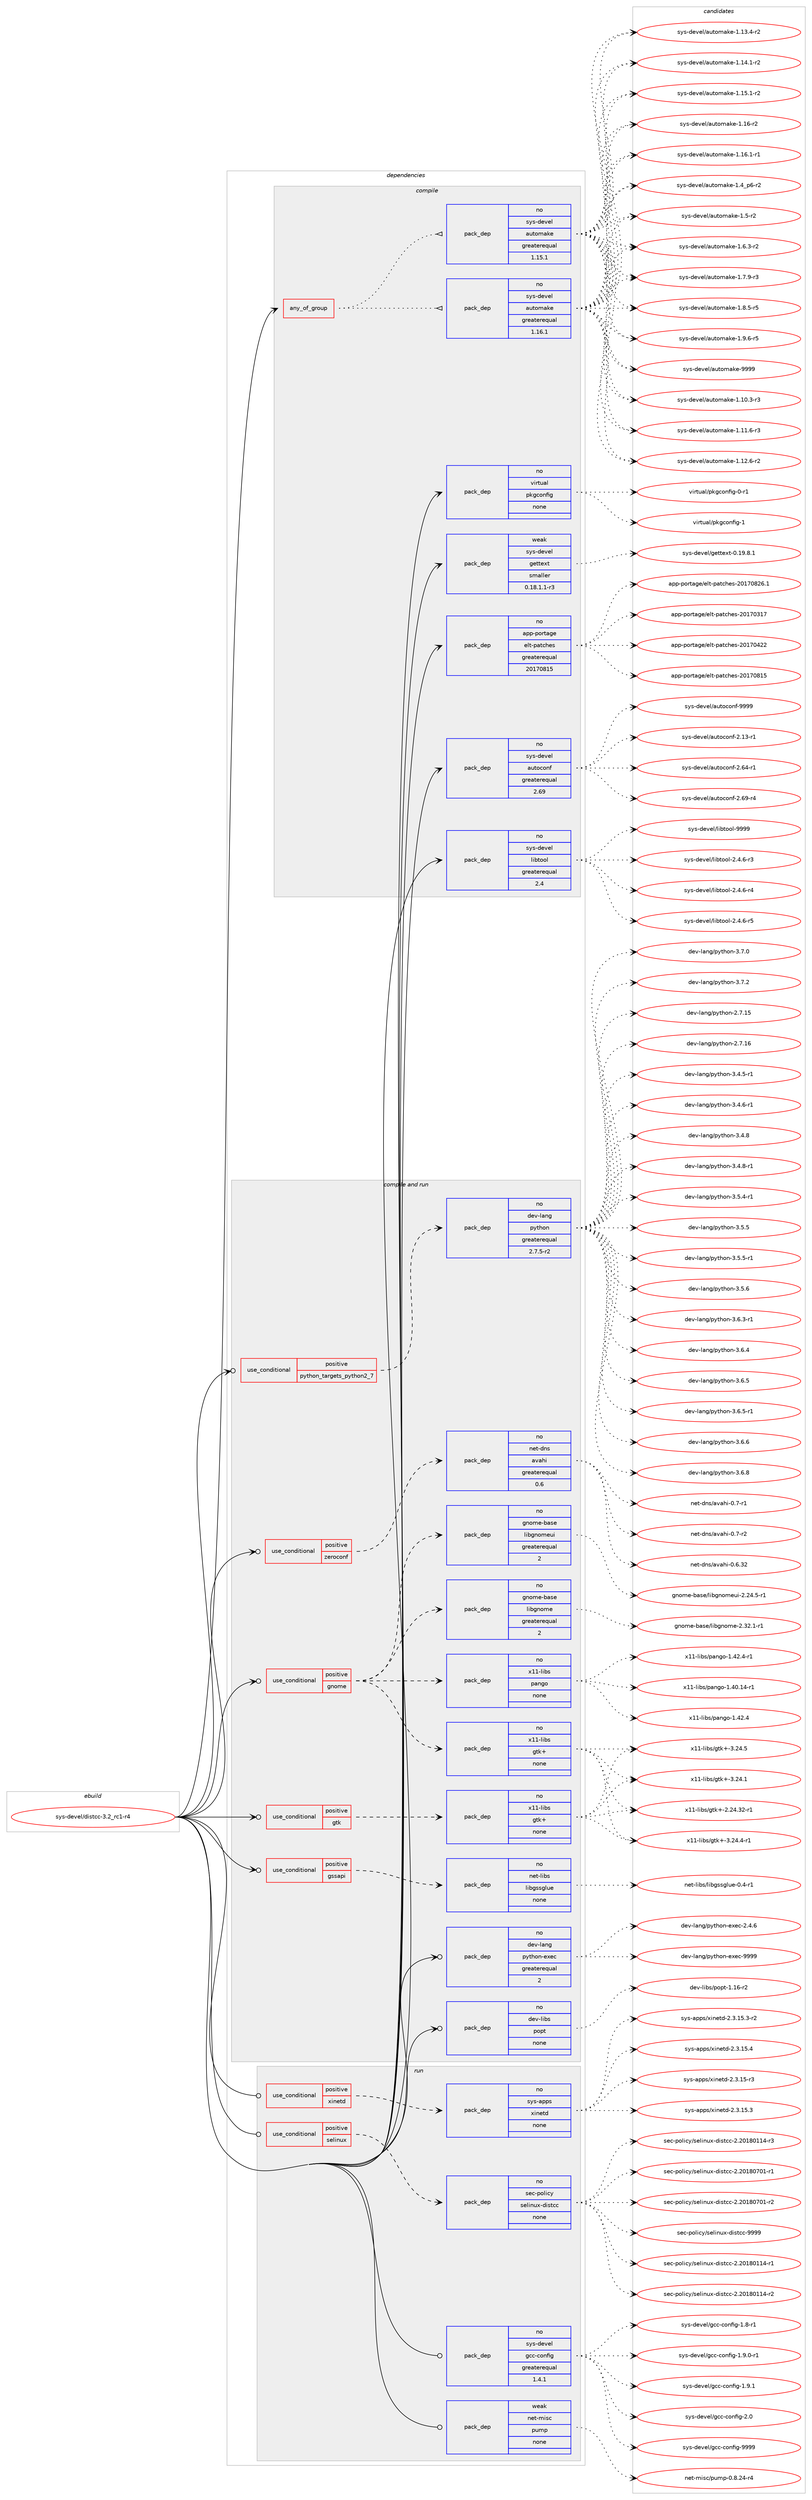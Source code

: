 digraph prolog {

# *************
# Graph options
# *************

newrank=true;
concentrate=true;
compound=true;
graph [rankdir=LR,fontname=Helvetica,fontsize=10,ranksep=1.5];#, ranksep=2.5, nodesep=0.2];
edge  [arrowhead=vee];
node  [fontname=Helvetica,fontsize=10];

# **********
# The ebuild
# **********

subgraph cluster_leftcol {
color=gray;
rank=same;
label=<<i>ebuild</i>>;
id [label="sys-devel/distcc-3.2_rc1-r4", color=red, width=4, href="../sys-devel/distcc-3.2_rc1-r4.svg"];
}

# ****************
# The dependencies
# ****************

subgraph cluster_midcol {
color=gray;
label=<<i>dependencies</i>>;
subgraph cluster_compile {
fillcolor="#eeeeee";
style=filled;
label=<<i>compile</i>>;
subgraph any27422 {
dependency1727166 [label=<<TABLE BORDER="0" CELLBORDER="1" CELLSPACING="0" CELLPADDING="4"><TR><TD CELLPADDING="10">any_of_group</TD></TR></TABLE>>, shape=none, color=red];subgraph pack1239362 {
dependency1727167 [label=<<TABLE BORDER="0" CELLBORDER="1" CELLSPACING="0" CELLPADDING="4" WIDTH="220"><TR><TD ROWSPAN="6" CELLPADDING="30">pack_dep</TD></TR><TR><TD WIDTH="110">no</TD></TR><TR><TD>sys-devel</TD></TR><TR><TD>automake</TD></TR><TR><TD>greaterequal</TD></TR><TR><TD>1.16.1</TD></TR></TABLE>>, shape=none, color=blue];
}
dependency1727166:e -> dependency1727167:w [weight=20,style="dotted",arrowhead="oinv"];
subgraph pack1239363 {
dependency1727168 [label=<<TABLE BORDER="0" CELLBORDER="1" CELLSPACING="0" CELLPADDING="4" WIDTH="220"><TR><TD ROWSPAN="6" CELLPADDING="30">pack_dep</TD></TR><TR><TD WIDTH="110">no</TD></TR><TR><TD>sys-devel</TD></TR><TR><TD>automake</TD></TR><TR><TD>greaterequal</TD></TR><TR><TD>1.15.1</TD></TR></TABLE>>, shape=none, color=blue];
}
dependency1727166:e -> dependency1727168:w [weight=20,style="dotted",arrowhead="oinv"];
}
id:e -> dependency1727166:w [weight=20,style="solid",arrowhead="vee"];
subgraph pack1239364 {
dependency1727169 [label=<<TABLE BORDER="0" CELLBORDER="1" CELLSPACING="0" CELLPADDING="4" WIDTH="220"><TR><TD ROWSPAN="6" CELLPADDING="30">pack_dep</TD></TR><TR><TD WIDTH="110">no</TD></TR><TR><TD>app-portage</TD></TR><TR><TD>elt-patches</TD></TR><TR><TD>greaterequal</TD></TR><TR><TD>20170815</TD></TR></TABLE>>, shape=none, color=blue];
}
id:e -> dependency1727169:w [weight=20,style="solid",arrowhead="vee"];
subgraph pack1239365 {
dependency1727170 [label=<<TABLE BORDER="0" CELLBORDER="1" CELLSPACING="0" CELLPADDING="4" WIDTH="220"><TR><TD ROWSPAN="6" CELLPADDING="30">pack_dep</TD></TR><TR><TD WIDTH="110">no</TD></TR><TR><TD>sys-devel</TD></TR><TR><TD>autoconf</TD></TR><TR><TD>greaterequal</TD></TR><TR><TD>2.69</TD></TR></TABLE>>, shape=none, color=blue];
}
id:e -> dependency1727170:w [weight=20,style="solid",arrowhead="vee"];
subgraph pack1239366 {
dependency1727171 [label=<<TABLE BORDER="0" CELLBORDER="1" CELLSPACING="0" CELLPADDING="4" WIDTH="220"><TR><TD ROWSPAN="6" CELLPADDING="30">pack_dep</TD></TR><TR><TD WIDTH="110">no</TD></TR><TR><TD>sys-devel</TD></TR><TR><TD>libtool</TD></TR><TR><TD>greaterequal</TD></TR><TR><TD>2.4</TD></TR></TABLE>>, shape=none, color=blue];
}
id:e -> dependency1727171:w [weight=20,style="solid",arrowhead="vee"];
subgraph pack1239367 {
dependency1727172 [label=<<TABLE BORDER="0" CELLBORDER="1" CELLSPACING="0" CELLPADDING="4" WIDTH="220"><TR><TD ROWSPAN="6" CELLPADDING="30">pack_dep</TD></TR><TR><TD WIDTH="110">no</TD></TR><TR><TD>virtual</TD></TR><TR><TD>pkgconfig</TD></TR><TR><TD>none</TD></TR><TR><TD></TD></TR></TABLE>>, shape=none, color=blue];
}
id:e -> dependency1727172:w [weight=20,style="solid",arrowhead="vee"];
subgraph pack1239368 {
dependency1727173 [label=<<TABLE BORDER="0" CELLBORDER="1" CELLSPACING="0" CELLPADDING="4" WIDTH="220"><TR><TD ROWSPAN="6" CELLPADDING="30">pack_dep</TD></TR><TR><TD WIDTH="110">weak</TD></TR><TR><TD>sys-devel</TD></TR><TR><TD>gettext</TD></TR><TR><TD>smaller</TD></TR><TR><TD>0.18.1.1-r3</TD></TR></TABLE>>, shape=none, color=blue];
}
id:e -> dependency1727173:w [weight=20,style="solid",arrowhead="vee"];
}
subgraph cluster_compileandrun {
fillcolor="#eeeeee";
style=filled;
label=<<i>compile and run</i>>;
subgraph cond459494 {
dependency1727174 [label=<<TABLE BORDER="0" CELLBORDER="1" CELLSPACING="0" CELLPADDING="4"><TR><TD ROWSPAN="3" CELLPADDING="10">use_conditional</TD></TR><TR><TD>positive</TD></TR><TR><TD>gnome</TD></TR></TABLE>>, shape=none, color=red];
subgraph pack1239369 {
dependency1727175 [label=<<TABLE BORDER="0" CELLBORDER="1" CELLSPACING="0" CELLPADDING="4" WIDTH="220"><TR><TD ROWSPAN="6" CELLPADDING="30">pack_dep</TD></TR><TR><TD WIDTH="110">no</TD></TR><TR><TD>gnome-base</TD></TR><TR><TD>libgnome</TD></TR><TR><TD>greaterequal</TD></TR><TR><TD>2</TD></TR></TABLE>>, shape=none, color=blue];
}
dependency1727174:e -> dependency1727175:w [weight=20,style="dashed",arrowhead="vee"];
subgraph pack1239370 {
dependency1727176 [label=<<TABLE BORDER="0" CELLBORDER="1" CELLSPACING="0" CELLPADDING="4" WIDTH="220"><TR><TD ROWSPAN="6" CELLPADDING="30">pack_dep</TD></TR><TR><TD WIDTH="110">no</TD></TR><TR><TD>gnome-base</TD></TR><TR><TD>libgnomeui</TD></TR><TR><TD>greaterequal</TD></TR><TR><TD>2</TD></TR></TABLE>>, shape=none, color=blue];
}
dependency1727174:e -> dependency1727176:w [weight=20,style="dashed",arrowhead="vee"];
subgraph pack1239371 {
dependency1727177 [label=<<TABLE BORDER="0" CELLBORDER="1" CELLSPACING="0" CELLPADDING="4" WIDTH="220"><TR><TD ROWSPAN="6" CELLPADDING="30">pack_dep</TD></TR><TR><TD WIDTH="110">no</TD></TR><TR><TD>x11-libs</TD></TR><TR><TD>gtk+</TD></TR><TR><TD>none</TD></TR><TR><TD></TD></TR></TABLE>>, shape=none, color=blue];
}
dependency1727174:e -> dependency1727177:w [weight=20,style="dashed",arrowhead="vee"];
subgraph pack1239372 {
dependency1727178 [label=<<TABLE BORDER="0" CELLBORDER="1" CELLSPACING="0" CELLPADDING="4" WIDTH="220"><TR><TD ROWSPAN="6" CELLPADDING="30">pack_dep</TD></TR><TR><TD WIDTH="110">no</TD></TR><TR><TD>x11-libs</TD></TR><TR><TD>pango</TD></TR><TR><TD>none</TD></TR><TR><TD></TD></TR></TABLE>>, shape=none, color=blue];
}
dependency1727174:e -> dependency1727178:w [weight=20,style="dashed",arrowhead="vee"];
}
id:e -> dependency1727174:w [weight=20,style="solid",arrowhead="odotvee"];
subgraph cond459495 {
dependency1727179 [label=<<TABLE BORDER="0" CELLBORDER="1" CELLSPACING="0" CELLPADDING="4"><TR><TD ROWSPAN="3" CELLPADDING="10">use_conditional</TD></TR><TR><TD>positive</TD></TR><TR><TD>gssapi</TD></TR></TABLE>>, shape=none, color=red];
subgraph pack1239373 {
dependency1727180 [label=<<TABLE BORDER="0" CELLBORDER="1" CELLSPACING="0" CELLPADDING="4" WIDTH="220"><TR><TD ROWSPAN="6" CELLPADDING="30">pack_dep</TD></TR><TR><TD WIDTH="110">no</TD></TR><TR><TD>net-libs</TD></TR><TR><TD>libgssglue</TD></TR><TR><TD>none</TD></TR><TR><TD></TD></TR></TABLE>>, shape=none, color=blue];
}
dependency1727179:e -> dependency1727180:w [weight=20,style="dashed",arrowhead="vee"];
}
id:e -> dependency1727179:w [weight=20,style="solid",arrowhead="odotvee"];
subgraph cond459496 {
dependency1727181 [label=<<TABLE BORDER="0" CELLBORDER="1" CELLSPACING="0" CELLPADDING="4"><TR><TD ROWSPAN="3" CELLPADDING="10">use_conditional</TD></TR><TR><TD>positive</TD></TR><TR><TD>gtk</TD></TR></TABLE>>, shape=none, color=red];
subgraph pack1239374 {
dependency1727182 [label=<<TABLE BORDER="0" CELLBORDER="1" CELLSPACING="0" CELLPADDING="4" WIDTH="220"><TR><TD ROWSPAN="6" CELLPADDING="30">pack_dep</TD></TR><TR><TD WIDTH="110">no</TD></TR><TR><TD>x11-libs</TD></TR><TR><TD>gtk+</TD></TR><TR><TD>none</TD></TR><TR><TD></TD></TR></TABLE>>, shape=none, color=blue];
}
dependency1727181:e -> dependency1727182:w [weight=20,style="dashed",arrowhead="vee"];
}
id:e -> dependency1727181:w [weight=20,style="solid",arrowhead="odotvee"];
subgraph cond459497 {
dependency1727183 [label=<<TABLE BORDER="0" CELLBORDER="1" CELLSPACING="0" CELLPADDING="4"><TR><TD ROWSPAN="3" CELLPADDING="10">use_conditional</TD></TR><TR><TD>positive</TD></TR><TR><TD>python_targets_python2_7</TD></TR></TABLE>>, shape=none, color=red];
subgraph pack1239375 {
dependency1727184 [label=<<TABLE BORDER="0" CELLBORDER="1" CELLSPACING="0" CELLPADDING="4" WIDTH="220"><TR><TD ROWSPAN="6" CELLPADDING="30">pack_dep</TD></TR><TR><TD WIDTH="110">no</TD></TR><TR><TD>dev-lang</TD></TR><TR><TD>python</TD></TR><TR><TD>greaterequal</TD></TR><TR><TD>2.7.5-r2</TD></TR></TABLE>>, shape=none, color=blue];
}
dependency1727183:e -> dependency1727184:w [weight=20,style="dashed",arrowhead="vee"];
}
id:e -> dependency1727183:w [weight=20,style="solid",arrowhead="odotvee"];
subgraph cond459498 {
dependency1727185 [label=<<TABLE BORDER="0" CELLBORDER="1" CELLSPACING="0" CELLPADDING="4"><TR><TD ROWSPAN="3" CELLPADDING="10">use_conditional</TD></TR><TR><TD>positive</TD></TR><TR><TD>zeroconf</TD></TR></TABLE>>, shape=none, color=red];
subgraph pack1239376 {
dependency1727186 [label=<<TABLE BORDER="0" CELLBORDER="1" CELLSPACING="0" CELLPADDING="4" WIDTH="220"><TR><TD ROWSPAN="6" CELLPADDING="30">pack_dep</TD></TR><TR><TD WIDTH="110">no</TD></TR><TR><TD>net-dns</TD></TR><TR><TD>avahi</TD></TR><TR><TD>greaterequal</TD></TR><TR><TD>0.6</TD></TR></TABLE>>, shape=none, color=blue];
}
dependency1727185:e -> dependency1727186:w [weight=20,style="dashed",arrowhead="vee"];
}
id:e -> dependency1727185:w [weight=20,style="solid",arrowhead="odotvee"];
subgraph pack1239377 {
dependency1727187 [label=<<TABLE BORDER="0" CELLBORDER="1" CELLSPACING="0" CELLPADDING="4" WIDTH="220"><TR><TD ROWSPAN="6" CELLPADDING="30">pack_dep</TD></TR><TR><TD WIDTH="110">no</TD></TR><TR><TD>dev-lang</TD></TR><TR><TD>python-exec</TD></TR><TR><TD>greaterequal</TD></TR><TR><TD>2</TD></TR></TABLE>>, shape=none, color=blue];
}
id:e -> dependency1727187:w [weight=20,style="solid",arrowhead="odotvee"];
subgraph pack1239378 {
dependency1727188 [label=<<TABLE BORDER="0" CELLBORDER="1" CELLSPACING="0" CELLPADDING="4" WIDTH="220"><TR><TD ROWSPAN="6" CELLPADDING="30">pack_dep</TD></TR><TR><TD WIDTH="110">no</TD></TR><TR><TD>dev-libs</TD></TR><TR><TD>popt</TD></TR><TR><TD>none</TD></TR><TR><TD></TD></TR></TABLE>>, shape=none, color=blue];
}
id:e -> dependency1727188:w [weight=20,style="solid",arrowhead="odotvee"];
}
subgraph cluster_run {
fillcolor="#eeeeee";
style=filled;
label=<<i>run</i>>;
subgraph cond459499 {
dependency1727189 [label=<<TABLE BORDER="0" CELLBORDER="1" CELLSPACING="0" CELLPADDING="4"><TR><TD ROWSPAN="3" CELLPADDING="10">use_conditional</TD></TR><TR><TD>positive</TD></TR><TR><TD>selinux</TD></TR></TABLE>>, shape=none, color=red];
subgraph pack1239379 {
dependency1727190 [label=<<TABLE BORDER="0" CELLBORDER="1" CELLSPACING="0" CELLPADDING="4" WIDTH="220"><TR><TD ROWSPAN="6" CELLPADDING="30">pack_dep</TD></TR><TR><TD WIDTH="110">no</TD></TR><TR><TD>sec-policy</TD></TR><TR><TD>selinux-distcc</TD></TR><TR><TD>none</TD></TR><TR><TD></TD></TR></TABLE>>, shape=none, color=blue];
}
dependency1727189:e -> dependency1727190:w [weight=20,style="dashed",arrowhead="vee"];
}
id:e -> dependency1727189:w [weight=20,style="solid",arrowhead="odot"];
subgraph cond459500 {
dependency1727191 [label=<<TABLE BORDER="0" CELLBORDER="1" CELLSPACING="0" CELLPADDING="4"><TR><TD ROWSPAN="3" CELLPADDING="10">use_conditional</TD></TR><TR><TD>positive</TD></TR><TR><TD>xinetd</TD></TR></TABLE>>, shape=none, color=red];
subgraph pack1239380 {
dependency1727192 [label=<<TABLE BORDER="0" CELLBORDER="1" CELLSPACING="0" CELLPADDING="4" WIDTH="220"><TR><TD ROWSPAN="6" CELLPADDING="30">pack_dep</TD></TR><TR><TD WIDTH="110">no</TD></TR><TR><TD>sys-apps</TD></TR><TR><TD>xinetd</TD></TR><TR><TD>none</TD></TR><TR><TD></TD></TR></TABLE>>, shape=none, color=blue];
}
dependency1727191:e -> dependency1727192:w [weight=20,style="dashed",arrowhead="vee"];
}
id:e -> dependency1727191:w [weight=20,style="solid",arrowhead="odot"];
subgraph pack1239381 {
dependency1727193 [label=<<TABLE BORDER="0" CELLBORDER="1" CELLSPACING="0" CELLPADDING="4" WIDTH="220"><TR><TD ROWSPAN="6" CELLPADDING="30">pack_dep</TD></TR><TR><TD WIDTH="110">no</TD></TR><TR><TD>sys-devel</TD></TR><TR><TD>gcc-config</TD></TR><TR><TD>greaterequal</TD></TR><TR><TD>1.4.1</TD></TR></TABLE>>, shape=none, color=blue];
}
id:e -> dependency1727193:w [weight=20,style="solid",arrowhead="odot"];
subgraph pack1239382 {
dependency1727194 [label=<<TABLE BORDER="0" CELLBORDER="1" CELLSPACING="0" CELLPADDING="4" WIDTH="220"><TR><TD ROWSPAN="6" CELLPADDING="30">pack_dep</TD></TR><TR><TD WIDTH="110">weak</TD></TR><TR><TD>net-misc</TD></TR><TR><TD>pump</TD></TR><TR><TD>none</TD></TR><TR><TD></TD></TR></TABLE>>, shape=none, color=blue];
}
id:e -> dependency1727194:w [weight=20,style="solid",arrowhead="odot"];
}
}

# **************
# The candidates
# **************

subgraph cluster_choices {
rank=same;
color=gray;
label=<<i>candidates</i>>;

subgraph choice1239362 {
color=black;
nodesep=1;
choice11512111545100101118101108479711711611110997107101454946494846514511451 [label="sys-devel/automake-1.10.3-r3", color=red, width=4,href="../sys-devel/automake-1.10.3-r3.svg"];
choice11512111545100101118101108479711711611110997107101454946494946544511451 [label="sys-devel/automake-1.11.6-r3", color=red, width=4,href="../sys-devel/automake-1.11.6-r3.svg"];
choice11512111545100101118101108479711711611110997107101454946495046544511450 [label="sys-devel/automake-1.12.6-r2", color=red, width=4,href="../sys-devel/automake-1.12.6-r2.svg"];
choice11512111545100101118101108479711711611110997107101454946495146524511450 [label="sys-devel/automake-1.13.4-r2", color=red, width=4,href="../sys-devel/automake-1.13.4-r2.svg"];
choice11512111545100101118101108479711711611110997107101454946495246494511450 [label="sys-devel/automake-1.14.1-r2", color=red, width=4,href="../sys-devel/automake-1.14.1-r2.svg"];
choice11512111545100101118101108479711711611110997107101454946495346494511450 [label="sys-devel/automake-1.15.1-r2", color=red, width=4,href="../sys-devel/automake-1.15.1-r2.svg"];
choice1151211154510010111810110847971171161111099710710145494649544511450 [label="sys-devel/automake-1.16-r2", color=red, width=4,href="../sys-devel/automake-1.16-r2.svg"];
choice11512111545100101118101108479711711611110997107101454946495446494511449 [label="sys-devel/automake-1.16.1-r1", color=red, width=4,href="../sys-devel/automake-1.16.1-r1.svg"];
choice115121115451001011181011084797117116111109971071014549465295112544511450 [label="sys-devel/automake-1.4_p6-r2", color=red, width=4,href="../sys-devel/automake-1.4_p6-r2.svg"];
choice11512111545100101118101108479711711611110997107101454946534511450 [label="sys-devel/automake-1.5-r2", color=red, width=4,href="../sys-devel/automake-1.5-r2.svg"];
choice115121115451001011181011084797117116111109971071014549465446514511450 [label="sys-devel/automake-1.6.3-r2", color=red, width=4,href="../sys-devel/automake-1.6.3-r2.svg"];
choice115121115451001011181011084797117116111109971071014549465546574511451 [label="sys-devel/automake-1.7.9-r3", color=red, width=4,href="../sys-devel/automake-1.7.9-r3.svg"];
choice115121115451001011181011084797117116111109971071014549465646534511453 [label="sys-devel/automake-1.8.5-r5", color=red, width=4,href="../sys-devel/automake-1.8.5-r5.svg"];
choice115121115451001011181011084797117116111109971071014549465746544511453 [label="sys-devel/automake-1.9.6-r5", color=red, width=4,href="../sys-devel/automake-1.9.6-r5.svg"];
choice115121115451001011181011084797117116111109971071014557575757 [label="sys-devel/automake-9999", color=red, width=4,href="../sys-devel/automake-9999.svg"];
dependency1727167:e -> choice11512111545100101118101108479711711611110997107101454946494846514511451:w [style=dotted,weight="100"];
dependency1727167:e -> choice11512111545100101118101108479711711611110997107101454946494946544511451:w [style=dotted,weight="100"];
dependency1727167:e -> choice11512111545100101118101108479711711611110997107101454946495046544511450:w [style=dotted,weight="100"];
dependency1727167:e -> choice11512111545100101118101108479711711611110997107101454946495146524511450:w [style=dotted,weight="100"];
dependency1727167:e -> choice11512111545100101118101108479711711611110997107101454946495246494511450:w [style=dotted,weight="100"];
dependency1727167:e -> choice11512111545100101118101108479711711611110997107101454946495346494511450:w [style=dotted,weight="100"];
dependency1727167:e -> choice1151211154510010111810110847971171161111099710710145494649544511450:w [style=dotted,weight="100"];
dependency1727167:e -> choice11512111545100101118101108479711711611110997107101454946495446494511449:w [style=dotted,weight="100"];
dependency1727167:e -> choice115121115451001011181011084797117116111109971071014549465295112544511450:w [style=dotted,weight="100"];
dependency1727167:e -> choice11512111545100101118101108479711711611110997107101454946534511450:w [style=dotted,weight="100"];
dependency1727167:e -> choice115121115451001011181011084797117116111109971071014549465446514511450:w [style=dotted,weight="100"];
dependency1727167:e -> choice115121115451001011181011084797117116111109971071014549465546574511451:w [style=dotted,weight="100"];
dependency1727167:e -> choice115121115451001011181011084797117116111109971071014549465646534511453:w [style=dotted,weight="100"];
dependency1727167:e -> choice115121115451001011181011084797117116111109971071014549465746544511453:w [style=dotted,weight="100"];
dependency1727167:e -> choice115121115451001011181011084797117116111109971071014557575757:w [style=dotted,weight="100"];
}
subgraph choice1239363 {
color=black;
nodesep=1;
choice11512111545100101118101108479711711611110997107101454946494846514511451 [label="sys-devel/automake-1.10.3-r3", color=red, width=4,href="../sys-devel/automake-1.10.3-r3.svg"];
choice11512111545100101118101108479711711611110997107101454946494946544511451 [label="sys-devel/automake-1.11.6-r3", color=red, width=4,href="../sys-devel/automake-1.11.6-r3.svg"];
choice11512111545100101118101108479711711611110997107101454946495046544511450 [label="sys-devel/automake-1.12.6-r2", color=red, width=4,href="../sys-devel/automake-1.12.6-r2.svg"];
choice11512111545100101118101108479711711611110997107101454946495146524511450 [label="sys-devel/automake-1.13.4-r2", color=red, width=4,href="../sys-devel/automake-1.13.4-r2.svg"];
choice11512111545100101118101108479711711611110997107101454946495246494511450 [label="sys-devel/automake-1.14.1-r2", color=red, width=4,href="../sys-devel/automake-1.14.1-r2.svg"];
choice11512111545100101118101108479711711611110997107101454946495346494511450 [label="sys-devel/automake-1.15.1-r2", color=red, width=4,href="../sys-devel/automake-1.15.1-r2.svg"];
choice1151211154510010111810110847971171161111099710710145494649544511450 [label="sys-devel/automake-1.16-r2", color=red, width=4,href="../sys-devel/automake-1.16-r2.svg"];
choice11512111545100101118101108479711711611110997107101454946495446494511449 [label="sys-devel/automake-1.16.1-r1", color=red, width=4,href="../sys-devel/automake-1.16.1-r1.svg"];
choice115121115451001011181011084797117116111109971071014549465295112544511450 [label="sys-devel/automake-1.4_p6-r2", color=red, width=4,href="../sys-devel/automake-1.4_p6-r2.svg"];
choice11512111545100101118101108479711711611110997107101454946534511450 [label="sys-devel/automake-1.5-r2", color=red, width=4,href="../sys-devel/automake-1.5-r2.svg"];
choice115121115451001011181011084797117116111109971071014549465446514511450 [label="sys-devel/automake-1.6.3-r2", color=red, width=4,href="../sys-devel/automake-1.6.3-r2.svg"];
choice115121115451001011181011084797117116111109971071014549465546574511451 [label="sys-devel/automake-1.7.9-r3", color=red, width=4,href="../sys-devel/automake-1.7.9-r3.svg"];
choice115121115451001011181011084797117116111109971071014549465646534511453 [label="sys-devel/automake-1.8.5-r5", color=red, width=4,href="../sys-devel/automake-1.8.5-r5.svg"];
choice115121115451001011181011084797117116111109971071014549465746544511453 [label="sys-devel/automake-1.9.6-r5", color=red, width=4,href="../sys-devel/automake-1.9.6-r5.svg"];
choice115121115451001011181011084797117116111109971071014557575757 [label="sys-devel/automake-9999", color=red, width=4,href="../sys-devel/automake-9999.svg"];
dependency1727168:e -> choice11512111545100101118101108479711711611110997107101454946494846514511451:w [style=dotted,weight="100"];
dependency1727168:e -> choice11512111545100101118101108479711711611110997107101454946494946544511451:w [style=dotted,weight="100"];
dependency1727168:e -> choice11512111545100101118101108479711711611110997107101454946495046544511450:w [style=dotted,weight="100"];
dependency1727168:e -> choice11512111545100101118101108479711711611110997107101454946495146524511450:w [style=dotted,weight="100"];
dependency1727168:e -> choice11512111545100101118101108479711711611110997107101454946495246494511450:w [style=dotted,weight="100"];
dependency1727168:e -> choice11512111545100101118101108479711711611110997107101454946495346494511450:w [style=dotted,weight="100"];
dependency1727168:e -> choice1151211154510010111810110847971171161111099710710145494649544511450:w [style=dotted,weight="100"];
dependency1727168:e -> choice11512111545100101118101108479711711611110997107101454946495446494511449:w [style=dotted,weight="100"];
dependency1727168:e -> choice115121115451001011181011084797117116111109971071014549465295112544511450:w [style=dotted,weight="100"];
dependency1727168:e -> choice11512111545100101118101108479711711611110997107101454946534511450:w [style=dotted,weight="100"];
dependency1727168:e -> choice115121115451001011181011084797117116111109971071014549465446514511450:w [style=dotted,weight="100"];
dependency1727168:e -> choice115121115451001011181011084797117116111109971071014549465546574511451:w [style=dotted,weight="100"];
dependency1727168:e -> choice115121115451001011181011084797117116111109971071014549465646534511453:w [style=dotted,weight="100"];
dependency1727168:e -> choice115121115451001011181011084797117116111109971071014549465746544511453:w [style=dotted,weight="100"];
dependency1727168:e -> choice115121115451001011181011084797117116111109971071014557575757:w [style=dotted,weight="100"];
}
subgraph choice1239364 {
color=black;
nodesep=1;
choice97112112451121111141169710310147101108116451129711699104101115455048495548514955 [label="app-portage/elt-patches-20170317", color=red, width=4,href="../app-portage/elt-patches-20170317.svg"];
choice97112112451121111141169710310147101108116451129711699104101115455048495548525050 [label="app-portage/elt-patches-20170422", color=red, width=4,href="../app-portage/elt-patches-20170422.svg"];
choice97112112451121111141169710310147101108116451129711699104101115455048495548564953 [label="app-portage/elt-patches-20170815", color=red, width=4,href="../app-portage/elt-patches-20170815.svg"];
choice971121124511211111411697103101471011081164511297116991041011154550484955485650544649 [label="app-portage/elt-patches-20170826.1", color=red, width=4,href="../app-portage/elt-patches-20170826.1.svg"];
dependency1727169:e -> choice97112112451121111141169710310147101108116451129711699104101115455048495548514955:w [style=dotted,weight="100"];
dependency1727169:e -> choice97112112451121111141169710310147101108116451129711699104101115455048495548525050:w [style=dotted,weight="100"];
dependency1727169:e -> choice97112112451121111141169710310147101108116451129711699104101115455048495548564953:w [style=dotted,weight="100"];
dependency1727169:e -> choice971121124511211111411697103101471011081164511297116991041011154550484955485650544649:w [style=dotted,weight="100"];
}
subgraph choice1239365 {
color=black;
nodesep=1;
choice1151211154510010111810110847971171161119911111010245504649514511449 [label="sys-devel/autoconf-2.13-r1", color=red, width=4,href="../sys-devel/autoconf-2.13-r1.svg"];
choice1151211154510010111810110847971171161119911111010245504654524511449 [label="sys-devel/autoconf-2.64-r1", color=red, width=4,href="../sys-devel/autoconf-2.64-r1.svg"];
choice1151211154510010111810110847971171161119911111010245504654574511452 [label="sys-devel/autoconf-2.69-r4", color=red, width=4,href="../sys-devel/autoconf-2.69-r4.svg"];
choice115121115451001011181011084797117116111991111101024557575757 [label="sys-devel/autoconf-9999", color=red, width=4,href="../sys-devel/autoconf-9999.svg"];
dependency1727170:e -> choice1151211154510010111810110847971171161119911111010245504649514511449:w [style=dotted,weight="100"];
dependency1727170:e -> choice1151211154510010111810110847971171161119911111010245504654524511449:w [style=dotted,weight="100"];
dependency1727170:e -> choice1151211154510010111810110847971171161119911111010245504654574511452:w [style=dotted,weight="100"];
dependency1727170:e -> choice115121115451001011181011084797117116111991111101024557575757:w [style=dotted,weight="100"];
}
subgraph choice1239366 {
color=black;
nodesep=1;
choice1151211154510010111810110847108105981161111111084550465246544511451 [label="sys-devel/libtool-2.4.6-r3", color=red, width=4,href="../sys-devel/libtool-2.4.6-r3.svg"];
choice1151211154510010111810110847108105981161111111084550465246544511452 [label="sys-devel/libtool-2.4.6-r4", color=red, width=4,href="../sys-devel/libtool-2.4.6-r4.svg"];
choice1151211154510010111810110847108105981161111111084550465246544511453 [label="sys-devel/libtool-2.4.6-r5", color=red, width=4,href="../sys-devel/libtool-2.4.6-r5.svg"];
choice1151211154510010111810110847108105981161111111084557575757 [label="sys-devel/libtool-9999", color=red, width=4,href="../sys-devel/libtool-9999.svg"];
dependency1727171:e -> choice1151211154510010111810110847108105981161111111084550465246544511451:w [style=dotted,weight="100"];
dependency1727171:e -> choice1151211154510010111810110847108105981161111111084550465246544511452:w [style=dotted,weight="100"];
dependency1727171:e -> choice1151211154510010111810110847108105981161111111084550465246544511453:w [style=dotted,weight="100"];
dependency1727171:e -> choice1151211154510010111810110847108105981161111111084557575757:w [style=dotted,weight="100"];
}
subgraph choice1239367 {
color=black;
nodesep=1;
choice11810511411611797108471121071039911111010210510345484511449 [label="virtual/pkgconfig-0-r1", color=red, width=4,href="../virtual/pkgconfig-0-r1.svg"];
choice1181051141161179710847112107103991111101021051034549 [label="virtual/pkgconfig-1", color=red, width=4,href="../virtual/pkgconfig-1.svg"];
dependency1727172:e -> choice11810511411611797108471121071039911111010210510345484511449:w [style=dotted,weight="100"];
dependency1727172:e -> choice1181051141161179710847112107103991111101021051034549:w [style=dotted,weight="100"];
}
subgraph choice1239368 {
color=black;
nodesep=1;
choice1151211154510010111810110847103101116116101120116454846495746564649 [label="sys-devel/gettext-0.19.8.1", color=red, width=4,href="../sys-devel/gettext-0.19.8.1.svg"];
dependency1727173:e -> choice1151211154510010111810110847103101116116101120116454846495746564649:w [style=dotted,weight="100"];
}
subgraph choice1239369 {
color=black;
nodesep=1;
choice1031101111091014598971151014710810598103110111109101455046515046494511449 [label="gnome-base/libgnome-2.32.1-r1", color=red, width=4,href="../gnome-base/libgnome-2.32.1-r1.svg"];
dependency1727175:e -> choice1031101111091014598971151014710810598103110111109101455046515046494511449:w [style=dotted,weight="100"];
}
subgraph choice1239370 {
color=black;
nodesep=1;
choice1031101111091014598971151014710810598103110111109101117105455046505246534511449 [label="gnome-base/libgnomeui-2.24.5-r1", color=red, width=4,href="../gnome-base/libgnomeui-2.24.5-r1.svg"];
dependency1727176:e -> choice1031101111091014598971151014710810598103110111109101117105455046505246534511449:w [style=dotted,weight="100"];
}
subgraph choice1239371 {
color=black;
nodesep=1;
choice12049494510810598115471031161074345504650524651504511449 [label="x11-libs/gtk+-2.24.32-r1", color=red, width=4,href="../x11-libs/gtk+-2.24.32-r1.svg"];
choice12049494510810598115471031161074345514650524649 [label="x11-libs/gtk+-3.24.1", color=red, width=4,href="../x11-libs/gtk+-3.24.1.svg"];
choice120494945108105981154710311610743455146505246524511449 [label="x11-libs/gtk+-3.24.4-r1", color=red, width=4,href="../x11-libs/gtk+-3.24.4-r1.svg"];
choice12049494510810598115471031161074345514650524653 [label="x11-libs/gtk+-3.24.5", color=red, width=4,href="../x11-libs/gtk+-3.24.5.svg"];
dependency1727177:e -> choice12049494510810598115471031161074345504650524651504511449:w [style=dotted,weight="100"];
dependency1727177:e -> choice12049494510810598115471031161074345514650524649:w [style=dotted,weight="100"];
dependency1727177:e -> choice120494945108105981154710311610743455146505246524511449:w [style=dotted,weight="100"];
dependency1727177:e -> choice12049494510810598115471031161074345514650524653:w [style=dotted,weight="100"];
}
subgraph choice1239372 {
color=black;
nodesep=1;
choice12049494510810598115471129711010311145494652484649524511449 [label="x11-libs/pango-1.40.14-r1", color=red, width=4,href="../x11-libs/pango-1.40.14-r1.svg"];
choice12049494510810598115471129711010311145494652504652 [label="x11-libs/pango-1.42.4", color=red, width=4,href="../x11-libs/pango-1.42.4.svg"];
choice120494945108105981154711297110103111454946525046524511449 [label="x11-libs/pango-1.42.4-r1", color=red, width=4,href="../x11-libs/pango-1.42.4-r1.svg"];
dependency1727178:e -> choice12049494510810598115471129711010311145494652484649524511449:w [style=dotted,weight="100"];
dependency1727178:e -> choice12049494510810598115471129711010311145494652504652:w [style=dotted,weight="100"];
dependency1727178:e -> choice120494945108105981154711297110103111454946525046524511449:w [style=dotted,weight="100"];
}
subgraph choice1239373 {
color=black;
nodesep=1;
choice11010111645108105981154710810598103115115103108117101454846524511449 [label="net-libs/libgssglue-0.4-r1", color=red, width=4,href="../net-libs/libgssglue-0.4-r1.svg"];
dependency1727180:e -> choice11010111645108105981154710810598103115115103108117101454846524511449:w [style=dotted,weight="100"];
}
subgraph choice1239374 {
color=black;
nodesep=1;
choice12049494510810598115471031161074345504650524651504511449 [label="x11-libs/gtk+-2.24.32-r1", color=red, width=4,href="../x11-libs/gtk+-2.24.32-r1.svg"];
choice12049494510810598115471031161074345514650524649 [label="x11-libs/gtk+-3.24.1", color=red, width=4,href="../x11-libs/gtk+-3.24.1.svg"];
choice120494945108105981154710311610743455146505246524511449 [label="x11-libs/gtk+-3.24.4-r1", color=red, width=4,href="../x11-libs/gtk+-3.24.4-r1.svg"];
choice12049494510810598115471031161074345514650524653 [label="x11-libs/gtk+-3.24.5", color=red, width=4,href="../x11-libs/gtk+-3.24.5.svg"];
dependency1727182:e -> choice12049494510810598115471031161074345504650524651504511449:w [style=dotted,weight="100"];
dependency1727182:e -> choice12049494510810598115471031161074345514650524649:w [style=dotted,weight="100"];
dependency1727182:e -> choice120494945108105981154710311610743455146505246524511449:w [style=dotted,weight="100"];
dependency1727182:e -> choice12049494510810598115471031161074345514650524653:w [style=dotted,weight="100"];
}
subgraph choice1239375 {
color=black;
nodesep=1;
choice10010111845108971101034711212111610411111045504655464953 [label="dev-lang/python-2.7.15", color=red, width=4,href="../dev-lang/python-2.7.15.svg"];
choice10010111845108971101034711212111610411111045504655464954 [label="dev-lang/python-2.7.16", color=red, width=4,href="../dev-lang/python-2.7.16.svg"];
choice1001011184510897110103471121211161041111104551465246534511449 [label="dev-lang/python-3.4.5-r1", color=red, width=4,href="../dev-lang/python-3.4.5-r1.svg"];
choice1001011184510897110103471121211161041111104551465246544511449 [label="dev-lang/python-3.4.6-r1", color=red, width=4,href="../dev-lang/python-3.4.6-r1.svg"];
choice100101118451089711010347112121116104111110455146524656 [label="dev-lang/python-3.4.8", color=red, width=4,href="../dev-lang/python-3.4.8.svg"];
choice1001011184510897110103471121211161041111104551465246564511449 [label="dev-lang/python-3.4.8-r1", color=red, width=4,href="../dev-lang/python-3.4.8-r1.svg"];
choice1001011184510897110103471121211161041111104551465346524511449 [label="dev-lang/python-3.5.4-r1", color=red, width=4,href="../dev-lang/python-3.5.4-r1.svg"];
choice100101118451089711010347112121116104111110455146534653 [label="dev-lang/python-3.5.5", color=red, width=4,href="../dev-lang/python-3.5.5.svg"];
choice1001011184510897110103471121211161041111104551465346534511449 [label="dev-lang/python-3.5.5-r1", color=red, width=4,href="../dev-lang/python-3.5.5-r1.svg"];
choice100101118451089711010347112121116104111110455146534654 [label="dev-lang/python-3.5.6", color=red, width=4,href="../dev-lang/python-3.5.6.svg"];
choice1001011184510897110103471121211161041111104551465446514511449 [label="dev-lang/python-3.6.3-r1", color=red, width=4,href="../dev-lang/python-3.6.3-r1.svg"];
choice100101118451089711010347112121116104111110455146544652 [label="dev-lang/python-3.6.4", color=red, width=4,href="../dev-lang/python-3.6.4.svg"];
choice100101118451089711010347112121116104111110455146544653 [label="dev-lang/python-3.6.5", color=red, width=4,href="../dev-lang/python-3.6.5.svg"];
choice1001011184510897110103471121211161041111104551465446534511449 [label="dev-lang/python-3.6.5-r1", color=red, width=4,href="../dev-lang/python-3.6.5-r1.svg"];
choice100101118451089711010347112121116104111110455146544654 [label="dev-lang/python-3.6.6", color=red, width=4,href="../dev-lang/python-3.6.6.svg"];
choice100101118451089711010347112121116104111110455146544656 [label="dev-lang/python-3.6.8", color=red, width=4,href="../dev-lang/python-3.6.8.svg"];
choice100101118451089711010347112121116104111110455146554648 [label="dev-lang/python-3.7.0", color=red, width=4,href="../dev-lang/python-3.7.0.svg"];
choice100101118451089711010347112121116104111110455146554650 [label="dev-lang/python-3.7.2", color=red, width=4,href="../dev-lang/python-3.7.2.svg"];
dependency1727184:e -> choice10010111845108971101034711212111610411111045504655464953:w [style=dotted,weight="100"];
dependency1727184:e -> choice10010111845108971101034711212111610411111045504655464954:w [style=dotted,weight="100"];
dependency1727184:e -> choice1001011184510897110103471121211161041111104551465246534511449:w [style=dotted,weight="100"];
dependency1727184:e -> choice1001011184510897110103471121211161041111104551465246544511449:w [style=dotted,weight="100"];
dependency1727184:e -> choice100101118451089711010347112121116104111110455146524656:w [style=dotted,weight="100"];
dependency1727184:e -> choice1001011184510897110103471121211161041111104551465246564511449:w [style=dotted,weight="100"];
dependency1727184:e -> choice1001011184510897110103471121211161041111104551465346524511449:w [style=dotted,weight="100"];
dependency1727184:e -> choice100101118451089711010347112121116104111110455146534653:w [style=dotted,weight="100"];
dependency1727184:e -> choice1001011184510897110103471121211161041111104551465346534511449:w [style=dotted,weight="100"];
dependency1727184:e -> choice100101118451089711010347112121116104111110455146534654:w [style=dotted,weight="100"];
dependency1727184:e -> choice1001011184510897110103471121211161041111104551465446514511449:w [style=dotted,weight="100"];
dependency1727184:e -> choice100101118451089711010347112121116104111110455146544652:w [style=dotted,weight="100"];
dependency1727184:e -> choice100101118451089711010347112121116104111110455146544653:w [style=dotted,weight="100"];
dependency1727184:e -> choice1001011184510897110103471121211161041111104551465446534511449:w [style=dotted,weight="100"];
dependency1727184:e -> choice100101118451089711010347112121116104111110455146544654:w [style=dotted,weight="100"];
dependency1727184:e -> choice100101118451089711010347112121116104111110455146544656:w [style=dotted,weight="100"];
dependency1727184:e -> choice100101118451089711010347112121116104111110455146554648:w [style=dotted,weight="100"];
dependency1727184:e -> choice100101118451089711010347112121116104111110455146554650:w [style=dotted,weight="100"];
}
subgraph choice1239376 {
color=black;
nodesep=1;
choice1101011164510011011547971189710410545484654465150 [label="net-dns/avahi-0.6.32", color=red, width=4,href="../net-dns/avahi-0.6.32.svg"];
choice11010111645100110115479711897104105454846554511449 [label="net-dns/avahi-0.7-r1", color=red, width=4,href="../net-dns/avahi-0.7-r1.svg"];
choice11010111645100110115479711897104105454846554511450 [label="net-dns/avahi-0.7-r2", color=red, width=4,href="../net-dns/avahi-0.7-r2.svg"];
dependency1727186:e -> choice1101011164510011011547971189710410545484654465150:w [style=dotted,weight="100"];
dependency1727186:e -> choice11010111645100110115479711897104105454846554511449:w [style=dotted,weight="100"];
dependency1727186:e -> choice11010111645100110115479711897104105454846554511450:w [style=dotted,weight="100"];
}
subgraph choice1239377 {
color=black;
nodesep=1;
choice1001011184510897110103471121211161041111104510112010199455046524654 [label="dev-lang/python-exec-2.4.6", color=red, width=4,href="../dev-lang/python-exec-2.4.6.svg"];
choice10010111845108971101034711212111610411111045101120101994557575757 [label="dev-lang/python-exec-9999", color=red, width=4,href="../dev-lang/python-exec-9999.svg"];
dependency1727187:e -> choice1001011184510897110103471121211161041111104510112010199455046524654:w [style=dotted,weight="100"];
dependency1727187:e -> choice10010111845108971101034711212111610411111045101120101994557575757:w [style=dotted,weight="100"];
}
subgraph choice1239378 {
color=black;
nodesep=1;
choice10010111845108105981154711211111211645494649544511450 [label="dev-libs/popt-1.16-r2", color=red, width=4,href="../dev-libs/popt-1.16-r2.svg"];
dependency1727188:e -> choice10010111845108105981154711211111211645494649544511450:w [style=dotted,weight="100"];
}
subgraph choice1239379 {
color=black;
nodesep=1;
choice1151019945112111108105991214711510110810511011712045100105115116999945504650484956484949524511449 [label="sec-policy/selinux-distcc-2.20180114-r1", color=red, width=4,href="../sec-policy/selinux-distcc-2.20180114-r1.svg"];
choice1151019945112111108105991214711510110810511011712045100105115116999945504650484956484949524511450 [label="sec-policy/selinux-distcc-2.20180114-r2", color=red, width=4,href="../sec-policy/selinux-distcc-2.20180114-r2.svg"];
choice1151019945112111108105991214711510110810511011712045100105115116999945504650484956484949524511451 [label="sec-policy/selinux-distcc-2.20180114-r3", color=red, width=4,href="../sec-policy/selinux-distcc-2.20180114-r3.svg"];
choice1151019945112111108105991214711510110810511011712045100105115116999945504650484956485548494511449 [label="sec-policy/selinux-distcc-2.20180701-r1", color=red, width=4,href="../sec-policy/selinux-distcc-2.20180701-r1.svg"];
choice1151019945112111108105991214711510110810511011712045100105115116999945504650484956485548494511450 [label="sec-policy/selinux-distcc-2.20180701-r2", color=red, width=4,href="../sec-policy/selinux-distcc-2.20180701-r2.svg"];
choice115101994511211110810599121471151011081051101171204510010511511699994557575757 [label="sec-policy/selinux-distcc-9999", color=red, width=4,href="../sec-policy/selinux-distcc-9999.svg"];
dependency1727190:e -> choice1151019945112111108105991214711510110810511011712045100105115116999945504650484956484949524511449:w [style=dotted,weight="100"];
dependency1727190:e -> choice1151019945112111108105991214711510110810511011712045100105115116999945504650484956484949524511450:w [style=dotted,weight="100"];
dependency1727190:e -> choice1151019945112111108105991214711510110810511011712045100105115116999945504650484956484949524511451:w [style=dotted,weight="100"];
dependency1727190:e -> choice1151019945112111108105991214711510110810511011712045100105115116999945504650484956485548494511449:w [style=dotted,weight="100"];
dependency1727190:e -> choice1151019945112111108105991214711510110810511011712045100105115116999945504650484956485548494511450:w [style=dotted,weight="100"];
dependency1727190:e -> choice115101994511211110810599121471151011081051101171204510010511511699994557575757:w [style=dotted,weight="100"];
}
subgraph choice1239380 {
color=black;
nodesep=1;
choice115121115459711211211547120105110101116100455046514649534511451 [label="sys-apps/xinetd-2.3.15-r3", color=red, width=4,href="../sys-apps/xinetd-2.3.15-r3.svg"];
choice115121115459711211211547120105110101116100455046514649534651 [label="sys-apps/xinetd-2.3.15.3", color=red, width=4,href="../sys-apps/xinetd-2.3.15.3.svg"];
choice1151211154597112112115471201051101011161004550465146495346514511450 [label="sys-apps/xinetd-2.3.15.3-r2", color=red, width=4,href="../sys-apps/xinetd-2.3.15.3-r2.svg"];
choice115121115459711211211547120105110101116100455046514649534652 [label="sys-apps/xinetd-2.3.15.4", color=red, width=4,href="../sys-apps/xinetd-2.3.15.4.svg"];
dependency1727192:e -> choice115121115459711211211547120105110101116100455046514649534511451:w [style=dotted,weight="100"];
dependency1727192:e -> choice115121115459711211211547120105110101116100455046514649534651:w [style=dotted,weight="100"];
dependency1727192:e -> choice1151211154597112112115471201051101011161004550465146495346514511450:w [style=dotted,weight="100"];
dependency1727192:e -> choice115121115459711211211547120105110101116100455046514649534652:w [style=dotted,weight="100"];
}
subgraph choice1239381 {
color=black;
nodesep=1;
choice115121115451001011181011084710399994599111110102105103454946564511449 [label="sys-devel/gcc-config-1.8-r1", color=red, width=4,href="../sys-devel/gcc-config-1.8-r1.svg"];
choice1151211154510010111810110847103999945991111101021051034549465746484511449 [label="sys-devel/gcc-config-1.9.0-r1", color=red, width=4,href="../sys-devel/gcc-config-1.9.0-r1.svg"];
choice115121115451001011181011084710399994599111110102105103454946574649 [label="sys-devel/gcc-config-1.9.1", color=red, width=4,href="../sys-devel/gcc-config-1.9.1.svg"];
choice11512111545100101118101108471039999459911111010210510345504648 [label="sys-devel/gcc-config-2.0", color=red, width=4,href="../sys-devel/gcc-config-2.0.svg"];
choice1151211154510010111810110847103999945991111101021051034557575757 [label="sys-devel/gcc-config-9999", color=red, width=4,href="../sys-devel/gcc-config-9999.svg"];
dependency1727193:e -> choice115121115451001011181011084710399994599111110102105103454946564511449:w [style=dotted,weight="100"];
dependency1727193:e -> choice1151211154510010111810110847103999945991111101021051034549465746484511449:w [style=dotted,weight="100"];
dependency1727193:e -> choice115121115451001011181011084710399994599111110102105103454946574649:w [style=dotted,weight="100"];
dependency1727193:e -> choice11512111545100101118101108471039999459911111010210510345504648:w [style=dotted,weight="100"];
dependency1727193:e -> choice1151211154510010111810110847103999945991111101021051034557575757:w [style=dotted,weight="100"];
}
subgraph choice1239382 {
color=black;
nodesep=1;
choice110101116451091051159947112117109112454846564650524511452 [label="net-misc/pump-0.8.24-r4", color=red, width=4,href="../net-misc/pump-0.8.24-r4.svg"];
dependency1727194:e -> choice110101116451091051159947112117109112454846564650524511452:w [style=dotted,weight="100"];
}
}

}
